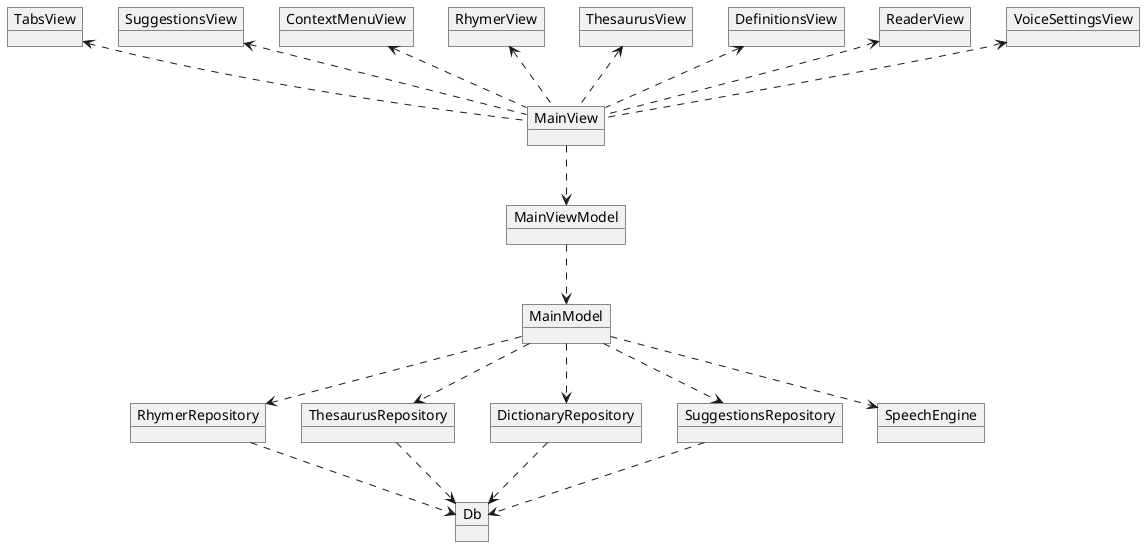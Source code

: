 @startuml
object TabsView
object SuggestionsView
object ContextMenuView
object RhymerView
object ThesaurusView
object DefinitionsView
object ReaderView
object VoiceSettingsView
object MainView

object MainViewModel

object MainModel
object RhymerRepository
object ThesaurusRepository
object DictionaryRepository
object SuggestionsRepository
object SpeechEngine


object Db

TabsView <.. MainView
ContextMenuView <.. MainView
RhymerView <.. MainView
ThesaurusView <.. MainView
DefinitionsView <.. MainView
ReaderView <.. MainView
VoiceSettingsView <.. MainView
SuggestionsView <.. MainView
MainView ..> MainViewModel

MainViewModel ..> MainModel

MainModel ..> SpeechEngine
MainModel ..> RhymerRepository
MainModel ..> ThesaurusRepository 
MainModel ..> DictionaryRepository
MainModel ..> SuggestionsRepository

RhymerRepository ..> Db
ThesaurusRepository ..> Db
DictionaryRepository ..> Db
SuggestionsRepository ..> Db

@enduml
